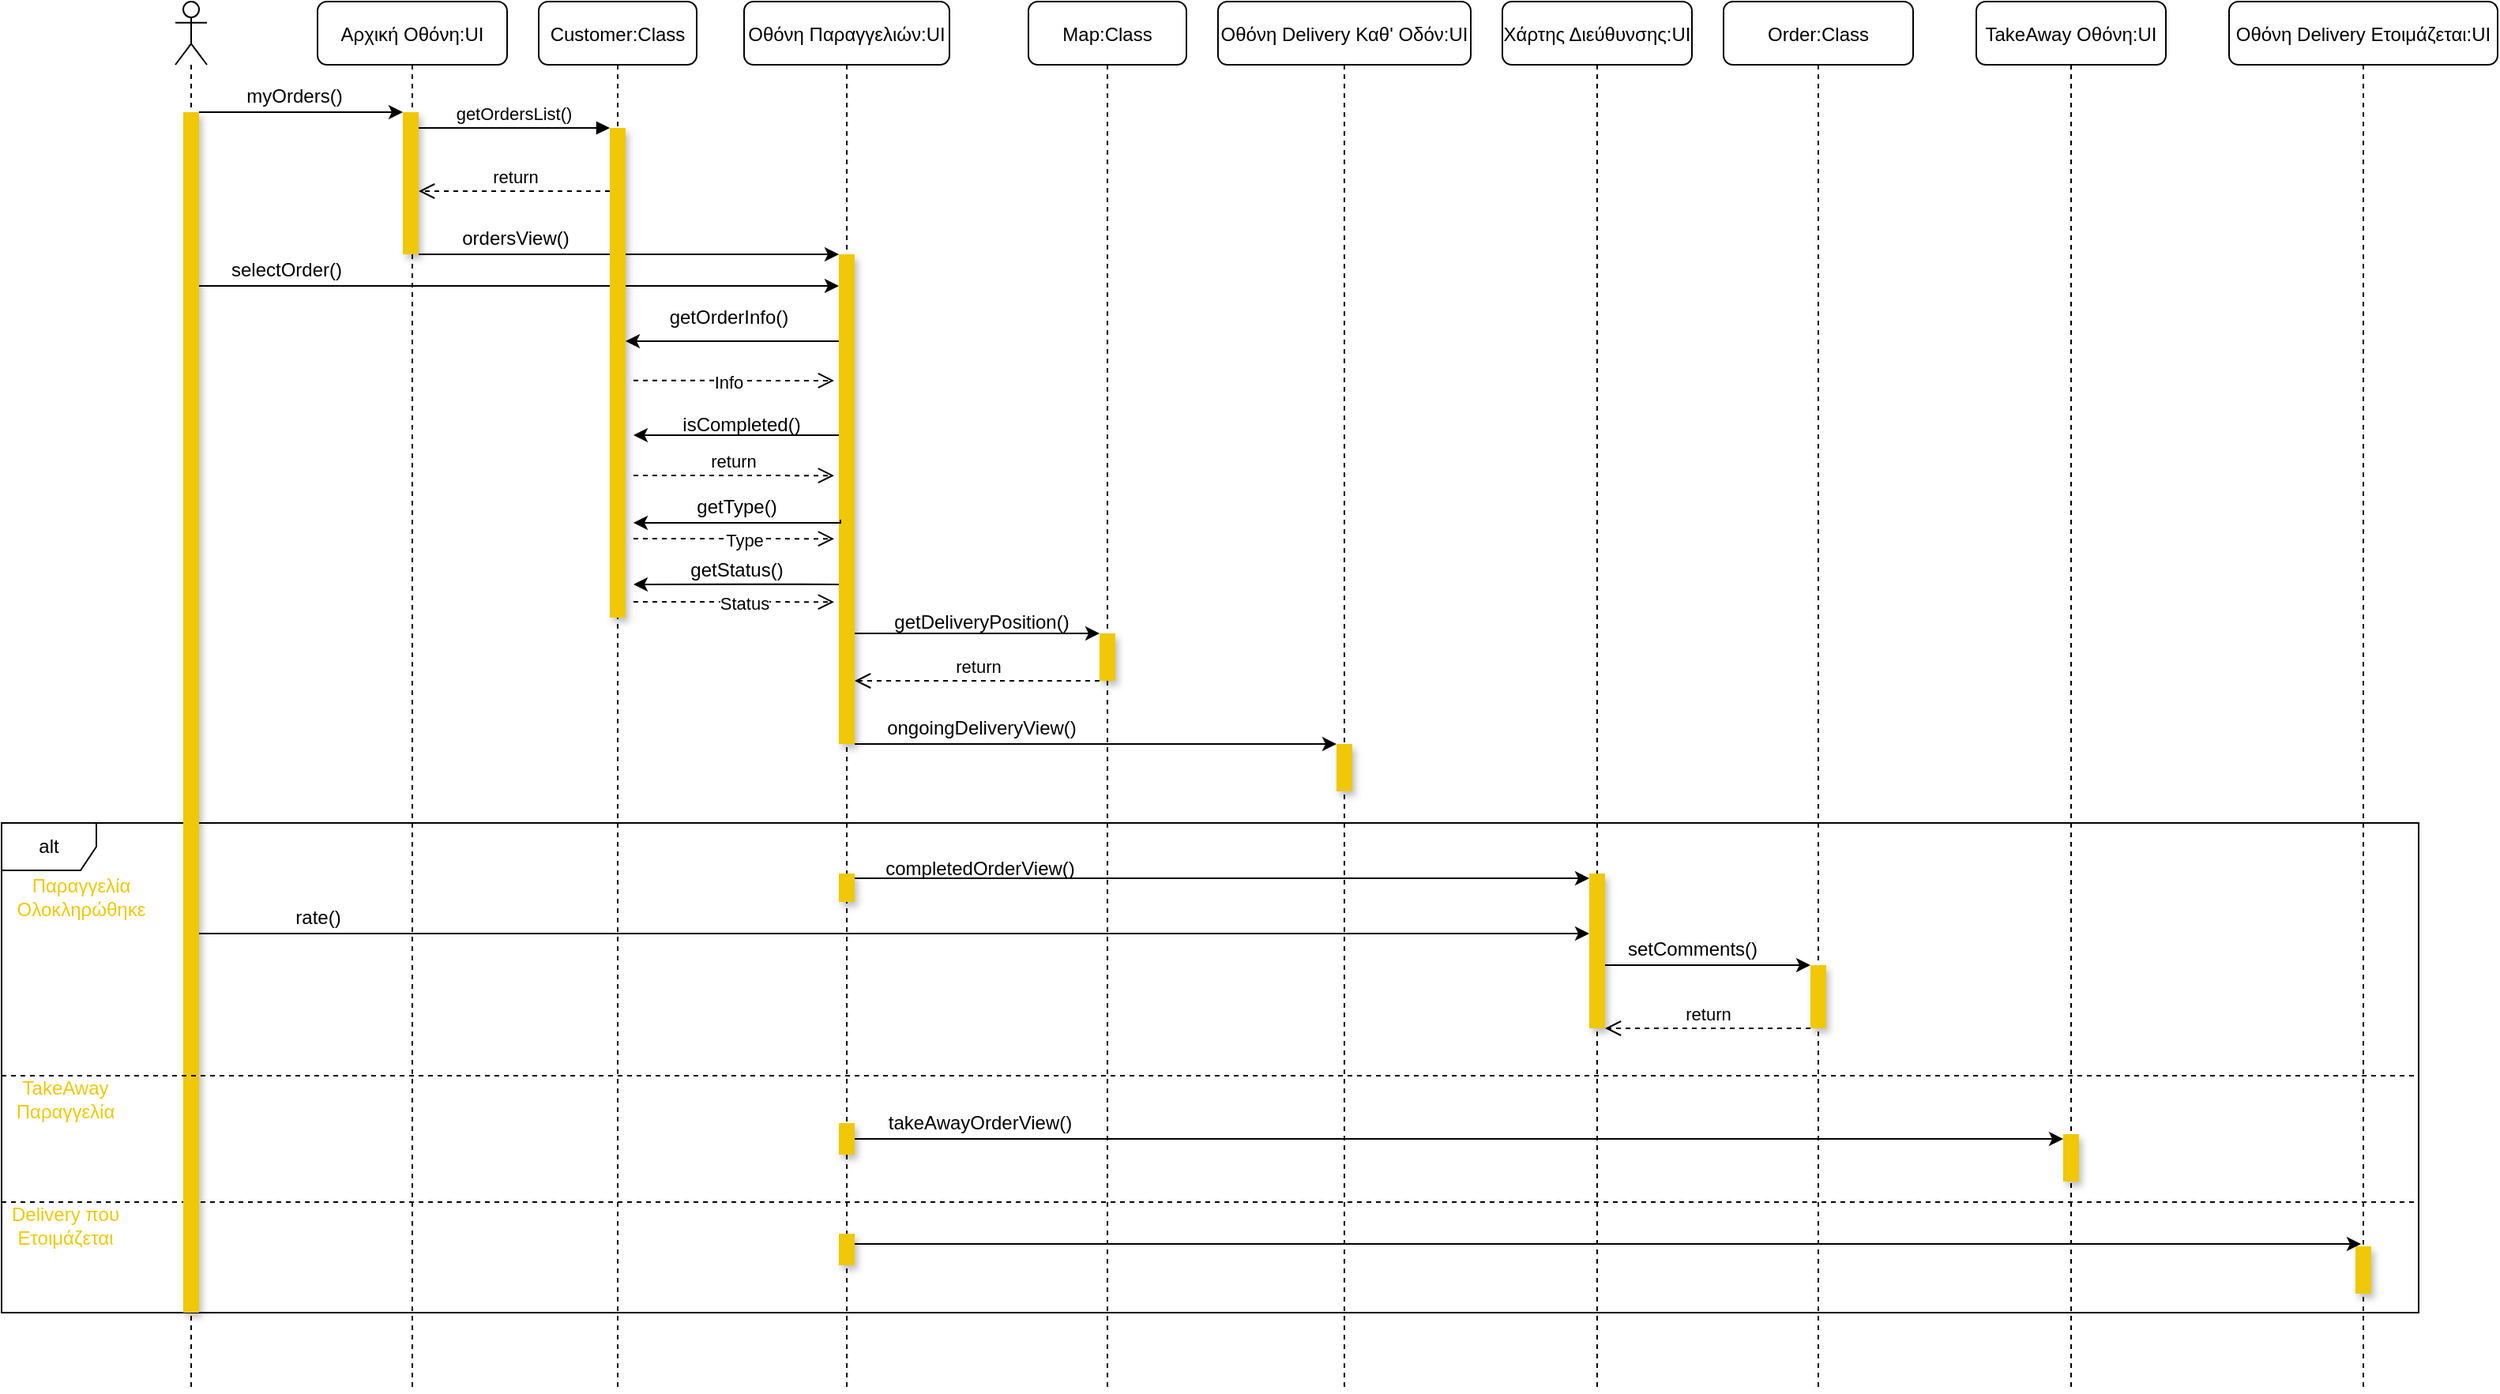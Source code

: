 <mxfile version="18.0.6" type="device"><diagram id="kgpKYQtTHZ0yAKxKKP6v" name="Page-1"><mxGraphModel dx="1026" dy="625" grid="1" gridSize="10" guides="1" tooltips="1" connect="1" arrows="1" fold="1" page="1" pageScale="1" pageWidth="850" pageHeight="1100" math="0" shadow="0"><root><mxCell id="0"/><mxCell id="1" parent="0"/><mxCell id="2sTib8ojV7En9dP6AmvC-120" value="alt" style="shape=umlFrame;whiteSpace=wrap;html=1;rounded=1;shadow=0;fontColor=#000000;strokeColor=default;fillColor=#FFFFFF;gradientColor=none;" parent="1" vertex="1"><mxGeometry x="140" y="600" width="1530" height="310" as="geometry"/></mxCell><mxCell id="2sTib8ojV7En9dP6AmvC-11" style="edgeStyle=orthogonalEdgeStyle;rounded=0;orthogonalLoop=1;jettySize=auto;html=1;" parent="1" source="3nuBFxr9cyL0pnOWT2aG-2" target="2sTib8ojV7En9dP6AmvC-10" edge="1"><mxGeometry relative="1" as="geometry"><Array as="points"><mxPoint x="470" y="240"/><mxPoint x="470" y="240"/></Array></mxGeometry></mxCell><mxCell id="2sTib8ojV7En9dP6AmvC-13" style="edgeStyle=orthogonalEdgeStyle;rounded=0;orthogonalLoop=1;jettySize=auto;html=1;" parent="1" source="2sTib8ojV7En9dP6AmvC-2" target="2sTib8ojV7En9dP6AmvC-10" edge="1"><mxGeometry relative="1" as="geometry"><Array as="points"><mxPoint x="560" y="260"/><mxPoint x="560" y="260"/></Array></mxGeometry></mxCell><mxCell id="3nuBFxr9cyL0pnOWT2aG-1" value="Αρχική Οθόνη:UI" style="shape=umlLifeline;perimeter=lifelinePerimeter;container=1;collapsible=0;recursiveResize=0;rounded=1;shadow=0;strokeWidth=1;" parent="1" vertex="1"><mxGeometry x="340" y="80" width="120" height="880" as="geometry"/></mxCell><mxCell id="3nuBFxr9cyL0pnOWT2aG-2" value="" style="points=[];perimeter=orthogonalPerimeter;rounded=0;shadow=1;strokeWidth=1;gradientColor=none;fillColor=#F0C808;strokeColor=none;" parent="3nuBFxr9cyL0pnOWT2aG-1" vertex="1"><mxGeometry x="54" y="70" width="10" height="90" as="geometry"/></mxCell><mxCell id="2sTib8ojV7En9dP6AmvC-14" value="selectOrder()" style="text;html=1;align=center;verticalAlign=middle;resizable=0;points=[];autosize=1;strokeColor=none;fillColor=none;" parent="3nuBFxr9cyL0pnOWT2aG-1" vertex="1"><mxGeometry x="-65" y="160" width="90" height="20" as="geometry"/></mxCell><mxCell id="3nuBFxr9cyL0pnOWT2aG-5" value="Customer:Class" style="shape=umlLifeline;perimeter=lifelinePerimeter;container=1;collapsible=0;recursiveResize=0;rounded=1;shadow=0;strokeWidth=1;" parent="1" vertex="1"><mxGeometry x="480" y="80" width="100" height="880" as="geometry"/></mxCell><mxCell id="3nuBFxr9cyL0pnOWT2aG-6" value="" style="points=[];perimeter=orthogonalPerimeter;rounded=0;shadow=1;strokeWidth=1;fillColor=#F0C808;strokeColor=none;" parent="3nuBFxr9cyL0pnOWT2aG-5" vertex="1"><mxGeometry x="45" y="80" width="10" height="310" as="geometry"/></mxCell><mxCell id="2sTib8ojV7En9dP6AmvC-147" value="" style="endArrow=none;dashed=1;html=1;rounded=0;fontColor=#000000;" parent="3nuBFxr9cyL0pnOWT2aG-5" edge="1"><mxGeometry width="50" height="50" relative="1" as="geometry"><mxPoint x="-340" y="760" as="sourcePoint"/><mxPoint x="1190" y="760" as="targetPoint"/></mxGeometry></mxCell><mxCell id="JWPC7HbtoSsdhStCpZGr-3" value="Type" style="html=1;verticalAlign=bottom;endArrow=open;dashed=1;endSize=8;rounded=0;fontColor=#000000;exitX=1.5;exitY=0.41;exitDx=0;exitDy=0;exitPerimeter=0;entryX=-0.3;entryY=0.258;entryDx=0;entryDy=0;entryPerimeter=0;" edge="1" parent="3nuBFxr9cyL0pnOWT2aG-5"><mxGeometry x="0.102" y="-10" relative="1" as="geometry"><mxPoint x="60" y="340" as="sourcePoint"/><mxPoint x="187" y="340.08" as="targetPoint"/><Array as="points"/><mxPoint as="offset"/></mxGeometry></mxCell><mxCell id="2sTib8ojV7En9dP6AmvC-105" style="edgeStyle=orthogonalEdgeStyle;rounded=0;orthogonalLoop=1;jettySize=auto;html=1;fontColor=#000000;exitX=1.1;exitY=0.827;exitDx=0;exitDy=0;exitPerimeter=0;" parent="3nuBFxr9cyL0pnOWT2aG-5" edge="1"><mxGeometry relative="1" as="geometry"><mxPoint x="190" y="274.5" as="sourcePoint"/><mxPoint x="60" y="274.5" as="targetPoint"/></mxGeometry></mxCell><mxCell id="3nuBFxr9cyL0pnOWT2aG-8" value="getOrdersList()" style="verticalAlign=bottom;endArrow=block;entryX=0;entryY=0;shadow=0;strokeWidth=1;" parent="1" source="3nuBFxr9cyL0pnOWT2aG-2" target="3nuBFxr9cyL0pnOWT2aG-6" edge="1"><mxGeometry relative="1" as="geometry"><mxPoint x="275" y="160" as="sourcePoint"/></mxGeometry></mxCell><mxCell id="2sTib8ojV7En9dP6AmvC-1" value="" style="shape=umlLifeline;participant=umlActor;perimeter=lifelinePerimeter;whiteSpace=wrap;html=1;container=1;collapsible=0;recursiveResize=0;verticalAlign=top;spacingTop=36;outlineConnect=0;" parent="1" vertex="1"><mxGeometry x="250" y="80" width="20" height="880" as="geometry"/></mxCell><mxCell id="2sTib8ojV7En9dP6AmvC-2" value="" style="html=1;points=[];perimeter=orthogonalPerimeter;fillColor=#F0C808;strokeColor=none;shadow=1;" parent="2sTib8ojV7En9dP6AmvC-1" vertex="1"><mxGeometry x="5" y="70" width="10" height="760" as="geometry"/></mxCell><mxCell id="2sTib8ojV7En9dP6AmvC-3" style="edgeStyle=orthogonalEdgeStyle;rounded=0;orthogonalLoop=1;jettySize=auto;html=1;" parent="1" source="2sTib8ojV7En9dP6AmvC-2" target="3nuBFxr9cyL0pnOWT2aG-2" edge="1"><mxGeometry relative="1" as="geometry"><Array as="points"><mxPoint x="350" y="150"/><mxPoint x="350" y="150"/></Array></mxGeometry></mxCell><mxCell id="2sTib8ojV7En9dP6AmvC-4" value="myOrders()" style="text;html=1;align=center;verticalAlign=middle;resizable=0;points=[];autosize=1;strokeColor=none;fillColor=none;" parent="1" vertex="1"><mxGeometry x="285" y="130" width="80" height="20" as="geometry"/></mxCell><mxCell id="2sTib8ojV7En9dP6AmvC-8" value="return" style="html=1;verticalAlign=bottom;endArrow=open;dashed=1;endSize=8;rounded=0;" parent="1" source="3nuBFxr9cyL0pnOWT2aG-6" target="3nuBFxr9cyL0pnOWT2aG-2" edge="1"><mxGeometry relative="1" as="geometry"><mxPoint x="590" y="210" as="sourcePoint"/><mxPoint x="510" y="210" as="targetPoint"/><Array as="points"><mxPoint x="460" y="200"/></Array></mxGeometry></mxCell><mxCell id="2sTib8ojV7En9dP6AmvC-9" value="Οθόνη Παραγγελιών:UI" style="shape=umlLifeline;perimeter=lifelinePerimeter;container=1;collapsible=0;recursiveResize=0;rounded=1;shadow=0;strokeWidth=1;" parent="1" vertex="1"><mxGeometry x="610" y="80" width="130" height="880" as="geometry"/></mxCell><mxCell id="2sTib8ojV7En9dP6AmvC-10" value="" style="points=[];perimeter=orthogonalPerimeter;rounded=0;shadow=1;strokeWidth=1;fillColor=#F0C808;strokeColor=none;" parent="2sTib8ojV7En9dP6AmvC-9" vertex="1"><mxGeometry x="60" y="160" width="10" height="310" as="geometry"/></mxCell><mxCell id="2sTib8ojV7En9dP6AmvC-106" value="isCompleted()" style="text;html=1;align=center;verticalAlign=middle;resizable=0;points=[];autosize=1;strokeColor=none;fillColor=none;fontColor=#000000;" parent="2sTib8ojV7En9dP6AmvC-9" vertex="1"><mxGeometry x="-47" y="258" width="90" height="20" as="geometry"/></mxCell><mxCell id="2sTib8ojV7En9dP6AmvC-123" value="" style="points=[];perimeter=orthogonalPerimeter;rounded=0;shadow=1;strokeWidth=1;fillColor=#F0C808;strokeColor=none;" parent="2sTib8ojV7En9dP6AmvC-9" vertex="1"><mxGeometry x="60" y="552" width="10" height="18" as="geometry"/></mxCell><mxCell id="2sTib8ojV7En9dP6AmvC-139" value="" style="points=[];perimeter=orthogonalPerimeter;rounded=0;shadow=1;strokeWidth=1;fillColor=#F0C808;strokeColor=none;" parent="2sTib8ojV7En9dP6AmvC-9" vertex="1"><mxGeometry x="60" y="710" width="10" height="20" as="geometry"/></mxCell><mxCell id="2sTib8ojV7En9dP6AmvC-149" value="" style="points=[];perimeter=orthogonalPerimeter;rounded=0;shadow=1;strokeWidth=1;fillColor=#F0C808;strokeColor=none;" parent="2sTib8ojV7En9dP6AmvC-9" vertex="1"><mxGeometry x="60" y="780" width="10" height="20" as="geometry"/></mxCell><mxCell id="2sTib8ojV7En9dP6AmvC-109" value="getType()" style="text;html=1;align=center;verticalAlign=middle;resizable=0;points=[];autosize=1;strokeColor=none;fillColor=none;fontColor=#000000;" parent="2sTib8ojV7En9dP6AmvC-9" vertex="1"><mxGeometry x="-40" y="310" width="70" height="20" as="geometry"/></mxCell><mxCell id="2sTib8ojV7En9dP6AmvC-113" value="getStatus()" style="text;html=1;align=center;verticalAlign=middle;resizable=0;points=[];autosize=1;strokeColor=none;fillColor=none;fontColor=#000000;" parent="2sTib8ojV7En9dP6AmvC-9" vertex="1"><mxGeometry x="-40" y="350" width="70" height="20" as="geometry"/></mxCell><mxCell id="2sTib8ojV7En9dP6AmvC-12" value="ordersView()" style="text;html=1;align=center;verticalAlign=middle;resizable=0;points=[];autosize=1;strokeColor=none;fillColor=none;" parent="1" vertex="1"><mxGeometry x="425" y="220" width="80" height="20" as="geometry"/></mxCell><mxCell id="2sTib8ojV7En9dP6AmvC-33" value="Map:Class" style="shape=umlLifeline;perimeter=lifelinePerimeter;container=1;collapsible=0;recursiveResize=0;rounded=1;shadow=0;strokeWidth=1;" parent="1" vertex="1"><mxGeometry x="790" y="80" width="100" height="880" as="geometry"/></mxCell><mxCell id="2sTib8ojV7En9dP6AmvC-34" value="" style="points=[];perimeter=orthogonalPerimeter;rounded=0;shadow=1;strokeWidth=1;fillColor=#F0C808;strokeColor=none;" parent="2sTib8ojV7En9dP6AmvC-33" vertex="1"><mxGeometry x="45" y="400" width="10" height="30" as="geometry"/></mxCell><mxCell id="2sTib8ojV7En9dP6AmvC-40" value="Οθόνη Delivery Καθ' Οδόν:UI" style="shape=umlLifeline;perimeter=lifelinePerimeter;container=1;collapsible=0;recursiveResize=0;rounded=1;shadow=0;strokeWidth=1;" parent="1" vertex="1"><mxGeometry x="910" y="80" width="160" height="880" as="geometry"/></mxCell><mxCell id="2sTib8ojV7En9dP6AmvC-41" value="" style="points=[];perimeter=orthogonalPerimeter;rounded=0;shadow=1;strokeWidth=1;fillColor=#F0C808;strokeColor=none;" parent="2sTib8ojV7En9dP6AmvC-40" vertex="1"><mxGeometry x="75" y="470" width="10" height="30" as="geometry"/></mxCell><mxCell id="2sTib8ojV7En9dP6AmvC-93" style="edgeStyle=orthogonalEdgeStyle;rounded=0;orthogonalLoop=1;jettySize=auto;html=1;fontColor=#000000;" parent="1" source="2sTib8ojV7En9dP6AmvC-10" target="3nuBFxr9cyL0pnOWT2aG-6" edge="1"><mxGeometry relative="1" as="geometry"><Array as="points"><mxPoint x="590" y="295"/><mxPoint x="590" y="295"/></Array></mxGeometry></mxCell><mxCell id="2sTib8ojV7En9dP6AmvC-94" value="getOrderInfo()" style="text;html=1;align=center;verticalAlign=middle;resizable=0;points=[];autosize=1;strokeColor=none;fillColor=none;fontColor=#000000;" parent="1" vertex="1"><mxGeometry x="555" y="270" width="90" height="20" as="geometry"/></mxCell><mxCell id="2sTib8ojV7En9dP6AmvC-100" value="Info" style="html=1;verticalAlign=bottom;endArrow=open;dashed=1;endSize=8;rounded=0;fontColor=#000000;exitX=1.5;exitY=0.41;exitDx=0;exitDy=0;exitPerimeter=0;entryX=-0.3;entryY=0.258;entryDx=0;entryDy=0;entryPerimeter=0;" parent="1" edge="1"><mxGeometry x="-0.055" y="-10" relative="1" as="geometry"><mxPoint x="540" y="319.9" as="sourcePoint"/><mxPoint x="667" y="319.98" as="targetPoint"/><Array as="points"/><mxPoint as="offset"/></mxGeometry></mxCell><mxCell id="2sTib8ojV7En9dP6AmvC-108" style="edgeStyle=orthogonalEdgeStyle;rounded=0;orthogonalLoop=1;jettySize=auto;html=1;fontColor=#000000;exitX=0.1;exitY=0.542;exitDx=0;exitDy=0;exitPerimeter=0;" parent="1" source="2sTib8ojV7En9dP6AmvC-10" edge="1"><mxGeometry relative="1" as="geometry"><mxPoint x="540" y="410" as="targetPoint"/><Array as="points"><mxPoint x="671" y="410"/></Array></mxGeometry></mxCell><mxCell id="2sTib8ojV7En9dP6AmvC-112" style="edgeStyle=orthogonalEdgeStyle;rounded=0;orthogonalLoop=1;jettySize=auto;html=1;fontColor=#000000;exitX=0;exitY=0.674;exitDx=0;exitDy=0;exitPerimeter=0;" parent="1" source="2sTib8ojV7En9dP6AmvC-10" edge="1"><mxGeometry relative="1" as="geometry"><mxPoint x="540" y="449" as="targetPoint"/></mxGeometry></mxCell><mxCell id="2sTib8ojV7En9dP6AmvC-114" style="edgeStyle=orthogonalEdgeStyle;rounded=0;orthogonalLoop=1;jettySize=auto;html=1;fontColor=#000000;" parent="1" source="2sTib8ojV7En9dP6AmvC-10" target="2sTib8ojV7En9dP6AmvC-34" edge="1"><mxGeometry relative="1" as="geometry"><Array as="points"><mxPoint x="800" y="480"/><mxPoint x="800" y="480"/></Array></mxGeometry></mxCell><mxCell id="2sTib8ojV7En9dP6AmvC-115" value="getDeliveryPosition()" style="text;html=1;align=center;verticalAlign=middle;resizable=0;points=[];autosize=1;strokeColor=none;fillColor=none;fontColor=#000000;" parent="1" vertex="1"><mxGeometry x="695" y="463" width="130" height="20" as="geometry"/></mxCell><mxCell id="2sTib8ojV7En9dP6AmvC-117" value="return" style="html=1;verticalAlign=bottom;endArrow=open;dashed=1;endSize=8;rounded=0;fontColor=#000000;" parent="1" source="2sTib8ojV7En9dP6AmvC-34" target="2sTib8ojV7En9dP6AmvC-10" edge="1"><mxGeometry relative="1" as="geometry"><mxPoint x="800" y="470" as="sourcePoint"/><mxPoint x="720" y="470" as="targetPoint"/><Array as="points"><mxPoint x="750" y="510"/></Array></mxGeometry></mxCell><mxCell id="2sTib8ojV7En9dP6AmvC-118" style="edgeStyle=orthogonalEdgeStyle;rounded=0;orthogonalLoop=1;jettySize=auto;html=1;fontColor=#000000;" parent="1" source="2sTib8ojV7En9dP6AmvC-10" target="2sTib8ojV7En9dP6AmvC-41" edge="1"><mxGeometry relative="1" as="geometry"><Array as="points"><mxPoint x="910" y="550"/><mxPoint x="910" y="550"/></Array></mxGeometry></mxCell><mxCell id="2sTib8ojV7En9dP6AmvC-119" value="ongoingDeliveryView()" style="text;html=1;align=center;verticalAlign=middle;resizable=0;points=[];autosize=1;strokeColor=none;fillColor=none;fontColor=#000000;" parent="1" vertex="1"><mxGeometry x="690" y="530" width="140" height="20" as="geometry"/></mxCell><mxCell id="2sTib8ojV7En9dP6AmvC-124" value="Παραγγελία&lt;br&gt;Ολοκληρώθηκε" style="text;html=1;align=center;verticalAlign=middle;resizable=0;points=[];autosize=1;strokeColor=none;fillColor=none;fontColor=#F0C808;" parent="1" vertex="1"><mxGeometry x="140" y="632" width="100" height="30" as="geometry"/></mxCell><mxCell id="2sTib8ojV7En9dP6AmvC-126" value="Χάρτης Διεύθυνσης:UI" style="shape=umlLifeline;perimeter=lifelinePerimeter;container=1;collapsible=0;recursiveResize=0;rounded=1;shadow=0;strokeWidth=1;" parent="1" vertex="1"><mxGeometry x="1090" y="80" width="120" height="880" as="geometry"/></mxCell><mxCell id="2sTib8ojV7En9dP6AmvC-127" value="" style="points=[];perimeter=orthogonalPerimeter;rounded=0;shadow=1;strokeWidth=1;fillColor=#F0C808;strokeColor=none;" parent="2sTib8ojV7En9dP6AmvC-126" vertex="1"><mxGeometry x="55" y="552" width="10" height="98" as="geometry"/></mxCell><mxCell id="2sTib8ojV7En9dP6AmvC-128" style="edgeStyle=orthogonalEdgeStyle;rounded=0;orthogonalLoop=1;jettySize=auto;html=1;fontColor=#F0C808;" parent="1" source="2sTib8ojV7En9dP6AmvC-123" target="2sTib8ojV7En9dP6AmvC-127" edge="1"><mxGeometry relative="1" as="geometry"><Array as="points"><mxPoint x="1050" y="635"/><mxPoint x="1050" y="635"/></Array></mxGeometry></mxCell><mxCell id="2sTib8ojV7En9dP6AmvC-129" value="&lt;font color=&quot;#000000&quot;&gt;completedOrderView()&lt;/font&gt;" style="text;html=1;align=center;verticalAlign=middle;resizable=0;points=[];autosize=1;strokeColor=none;fillColor=none;fontColor=#F0C808;" parent="1" vertex="1"><mxGeometry x="689" y="619" width="140" height="20" as="geometry"/></mxCell><mxCell id="2sTib8ojV7En9dP6AmvC-130" style="edgeStyle=orthogonalEdgeStyle;rounded=0;orthogonalLoop=1;jettySize=auto;html=1;fontColor=#000000;" parent="1" source="2sTib8ojV7En9dP6AmvC-2" target="2sTib8ojV7En9dP6AmvC-127" edge="1"><mxGeometry relative="1" as="geometry"><Array as="points"><mxPoint x="940" y="670"/><mxPoint x="940" y="670"/></Array></mxGeometry></mxCell><mxCell id="2sTib8ojV7En9dP6AmvC-131" value="rate()" style="text;html=1;align=center;verticalAlign=middle;resizable=0;points=[];autosize=1;strokeColor=none;fillColor=none;fontColor=#000000;" parent="1" vertex="1"><mxGeometry x="320" y="650" width="40" height="20" as="geometry"/></mxCell><mxCell id="2sTib8ojV7En9dP6AmvC-132" value="Order:Class" style="shape=umlLifeline;perimeter=lifelinePerimeter;container=1;collapsible=0;recursiveResize=0;rounded=1;shadow=0;strokeWidth=1;" parent="1" vertex="1"><mxGeometry x="1230" y="80" width="120" height="880" as="geometry"/></mxCell><mxCell id="2sTib8ojV7En9dP6AmvC-133" value="" style="points=[];perimeter=orthogonalPerimeter;rounded=0;shadow=1;strokeWidth=1;fillColor=#F0C808;strokeColor=none;" parent="2sTib8ojV7En9dP6AmvC-132" vertex="1"><mxGeometry x="55" y="610" width="10" height="40" as="geometry"/></mxCell><mxCell id="2sTib8ojV7En9dP6AmvC-134" style="edgeStyle=orthogonalEdgeStyle;rounded=0;orthogonalLoop=1;jettySize=auto;html=1;fontColor=#000000;" parent="1" source="2sTib8ojV7En9dP6AmvC-127" target="2sTib8ojV7En9dP6AmvC-133" edge="1"><mxGeometry relative="1" as="geometry"><Array as="points"><mxPoint x="1250" y="690"/><mxPoint x="1250" y="690"/></Array></mxGeometry></mxCell><mxCell id="2sTib8ojV7En9dP6AmvC-135" value="setComments()" style="text;html=1;align=center;verticalAlign=middle;resizable=0;points=[];autosize=1;strokeColor=none;fillColor=none;fontColor=#000000;" parent="1" vertex="1"><mxGeometry x="1160" y="670" width="100" height="20" as="geometry"/></mxCell><mxCell id="2sTib8ojV7En9dP6AmvC-136" value="return" style="html=1;verticalAlign=bottom;endArrow=open;dashed=1;endSize=8;rounded=0;fontColor=#000000;" parent="1" source="2sTib8ojV7En9dP6AmvC-133" target="2sTib8ojV7En9dP6AmvC-127" edge="1"><mxGeometry relative="1" as="geometry"><mxPoint x="1260" y="740" as="sourcePoint"/><mxPoint x="1180" y="740" as="targetPoint"/><Array as="points"><mxPoint x="1210" y="730"/></Array></mxGeometry></mxCell><mxCell id="2sTib8ojV7En9dP6AmvC-137" value="" style="endArrow=none;dashed=1;html=1;rounded=0;fontColor=#000000;" parent="1" edge="1"><mxGeometry width="50" height="50" relative="1" as="geometry"><mxPoint x="140" y="760" as="sourcePoint"/><mxPoint x="1670" y="760" as="targetPoint"/></mxGeometry></mxCell><mxCell id="2sTib8ojV7En9dP6AmvC-138" value="TakeAway&lt;br&gt;Παραγγελία" style="text;html=1;align=center;verticalAlign=middle;resizable=0;points=[];autosize=1;strokeColor=none;fillColor=none;fontColor=#F0C808;" parent="1" vertex="1"><mxGeometry x="140" y="760" width="80" height="30" as="geometry"/></mxCell><mxCell id="2sTib8ojV7En9dP6AmvC-140" value="TakeAway Οθόνη:UI" style="shape=umlLifeline;perimeter=lifelinePerimeter;container=1;collapsible=0;recursiveResize=0;rounded=1;shadow=0;strokeWidth=1;" parent="1" vertex="1"><mxGeometry x="1390" y="80" width="120" height="880" as="geometry"/></mxCell><mxCell id="2sTib8ojV7En9dP6AmvC-144" value="" style="points=[];perimeter=orthogonalPerimeter;rounded=0;shadow=1;strokeWidth=1;fillColor=#F0C808;strokeColor=none;" parent="2sTib8ojV7En9dP6AmvC-140" vertex="1"><mxGeometry x="55" y="717" width="10" height="30" as="geometry"/></mxCell><mxCell id="2sTib8ojV7En9dP6AmvC-142" value="Oθόνη Delivery Ετοιμάζεται:UI" style="shape=umlLifeline;perimeter=lifelinePerimeter;container=1;collapsible=0;recursiveResize=0;rounded=1;shadow=0;strokeWidth=1;" parent="1" vertex="1"><mxGeometry x="1550" y="80" width="170" height="880" as="geometry"/></mxCell><mxCell id="2sTib8ojV7En9dP6AmvC-150" value="" style="points=[];perimeter=orthogonalPerimeter;rounded=0;shadow=1;strokeWidth=1;fillColor=#F0C808;strokeColor=none;" parent="2sTib8ojV7En9dP6AmvC-142" vertex="1"><mxGeometry x="80" y="788" width="10" height="30" as="geometry"/></mxCell><mxCell id="2sTib8ojV7En9dP6AmvC-145" style="edgeStyle=orthogonalEdgeStyle;rounded=0;orthogonalLoop=1;jettySize=auto;html=1;fontColor=#000000;" parent="1" source="2sTib8ojV7En9dP6AmvC-139" target="2sTib8ojV7En9dP6AmvC-144" edge="1"><mxGeometry relative="1" as="geometry"><Array as="points"><mxPoint x="870" y="800"/><mxPoint x="870" y="800"/></Array></mxGeometry></mxCell><mxCell id="2sTib8ojV7En9dP6AmvC-146" value="takeAwayOrderView()" style="text;html=1;align=center;verticalAlign=middle;resizable=0;points=[];autosize=1;strokeColor=none;fillColor=none;fontColor=#000000;" parent="1" vertex="1"><mxGeometry x="694" y="780" width="130" height="20" as="geometry"/></mxCell><mxCell id="2sTib8ojV7En9dP6AmvC-148" value="Delivery που&lt;br&gt;Ετοιμάζεται" style="text;html=1;align=center;verticalAlign=middle;resizable=0;points=[];autosize=1;strokeColor=none;fillColor=none;fontColor=#F0C808;" parent="1" vertex="1"><mxGeometry x="140" y="840" width="80" height="30" as="geometry"/></mxCell><mxCell id="JWPC7HbtoSsdhStCpZGr-2" value="return" style="html=1;verticalAlign=bottom;endArrow=open;dashed=1;endSize=8;rounded=0;fontColor=#000000;exitX=1.5;exitY=0.41;exitDx=0;exitDy=0;exitPerimeter=0;entryX=-0.3;entryY=0.258;entryDx=0;entryDy=0;entryPerimeter=0;" edge="1" parent="1"><mxGeometry relative="1" as="geometry"><mxPoint x="540" y="380" as="sourcePoint"/><mxPoint x="667" y="380.08" as="targetPoint"/><Array as="points"/></mxGeometry></mxCell><mxCell id="JWPC7HbtoSsdhStCpZGr-4" value="Status" style="html=1;verticalAlign=bottom;endArrow=open;dashed=1;endSize=8;rounded=0;fontColor=#000000;exitX=1.5;exitY=0.41;exitDx=0;exitDy=0;exitPerimeter=0;entryX=-0.3;entryY=0.258;entryDx=0;entryDy=0;entryPerimeter=0;" edge="1" parent="1"><mxGeometry x="0.102" y="-10" relative="1" as="geometry"><mxPoint x="540" y="460" as="sourcePoint"/><mxPoint x="667" y="460.08" as="targetPoint"/><Array as="points"/><mxPoint as="offset"/></mxGeometry></mxCell><mxCell id="JWPC7HbtoSsdhStCpZGr-5" style="edgeStyle=orthogonalEdgeStyle;rounded=0;orthogonalLoop=1;jettySize=auto;html=1;fontColor=#000000;exitX=1;exitY=0.325;exitDx=0;exitDy=0;exitPerimeter=0;entryX=0.35;entryY=-0.05;entryDx=0;entryDy=0;entryPerimeter=0;" edge="1" parent="1" source="2sTib8ojV7En9dP6AmvC-149" target="2sTib8ojV7En9dP6AmvC-150"><mxGeometry relative="1" as="geometry"><Array as="points"/><mxPoint x="690" y="810" as="sourcePoint"/><mxPoint x="1630" y="860" as="targetPoint"/></mxGeometry></mxCell></root></mxGraphModel></diagram></mxfile>
